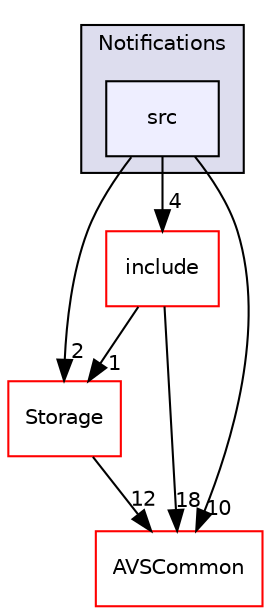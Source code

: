 digraph "/home/ANT.AMAZON.COM/womw/workplace/1.19_release/doxy/avs-device-sdk/CapabilityAgents/Notifications/src" {
  compound=true
  node [ fontsize="10", fontname="Helvetica"];
  edge [ labelfontsize="10", labelfontname="Helvetica"];
  subgraph clusterdir_51ceba3e0236022a3ce16bfbc638804e {
    graph [ bgcolor="#ddddee", pencolor="black", label="Notifications" fontname="Helvetica", fontsize="10", URL="dir_51ceba3e0236022a3ce16bfbc638804e.html"]
  dir_3cb7a24e7d88f8d7e416c9228ad06d12 [shape=box, label="src", style="filled", fillcolor="#eeeeff", pencolor="black", URL="dir_3cb7a24e7d88f8d7e416c9228ad06d12.html"];
  }
  dir_d29c5f5a2915d6c5388c9daae4f109c7 [shape=box label="Storage" fillcolor="white" style="filled" color="red" URL="dir_d29c5f5a2915d6c5388c9daae4f109c7.html"];
  dir_e7db36e79723a69813d4111ac7822a9d [shape=box label="include" fillcolor="white" style="filled" color="red" URL="dir_e7db36e79723a69813d4111ac7822a9d.html"];
  dir_13e65effb2bde530b17b3d5eefcd0266 [shape=box label="AVSCommon" fillcolor="white" style="filled" color="red" URL="dir_13e65effb2bde530b17b3d5eefcd0266.html"];
  dir_3cb7a24e7d88f8d7e416c9228ad06d12->dir_d29c5f5a2915d6c5388c9daae4f109c7 [headlabel="2", labeldistance=1.5 headhref="dir_000225_000394.html"];
  dir_3cb7a24e7d88f8d7e416c9228ad06d12->dir_e7db36e79723a69813d4111ac7822a9d [headlabel="4", labeldistance=1.5 headhref="dir_000225_000058.html"];
  dir_3cb7a24e7d88f8d7e416c9228ad06d12->dir_13e65effb2bde530b17b3d5eefcd0266 [headlabel="10", labeldistance=1.5 headhref="dir_000225_000017.html"];
  dir_d29c5f5a2915d6c5388c9daae4f109c7->dir_13e65effb2bde530b17b3d5eefcd0266 [headlabel="12", labeldistance=1.5 headhref="dir_000394_000017.html"];
  dir_e7db36e79723a69813d4111ac7822a9d->dir_d29c5f5a2915d6c5388c9daae4f109c7 [headlabel="1", labeldistance=1.5 headhref="dir_000058_000394.html"];
  dir_e7db36e79723a69813d4111ac7822a9d->dir_13e65effb2bde530b17b3d5eefcd0266 [headlabel="18", labeldistance=1.5 headhref="dir_000058_000017.html"];
}
